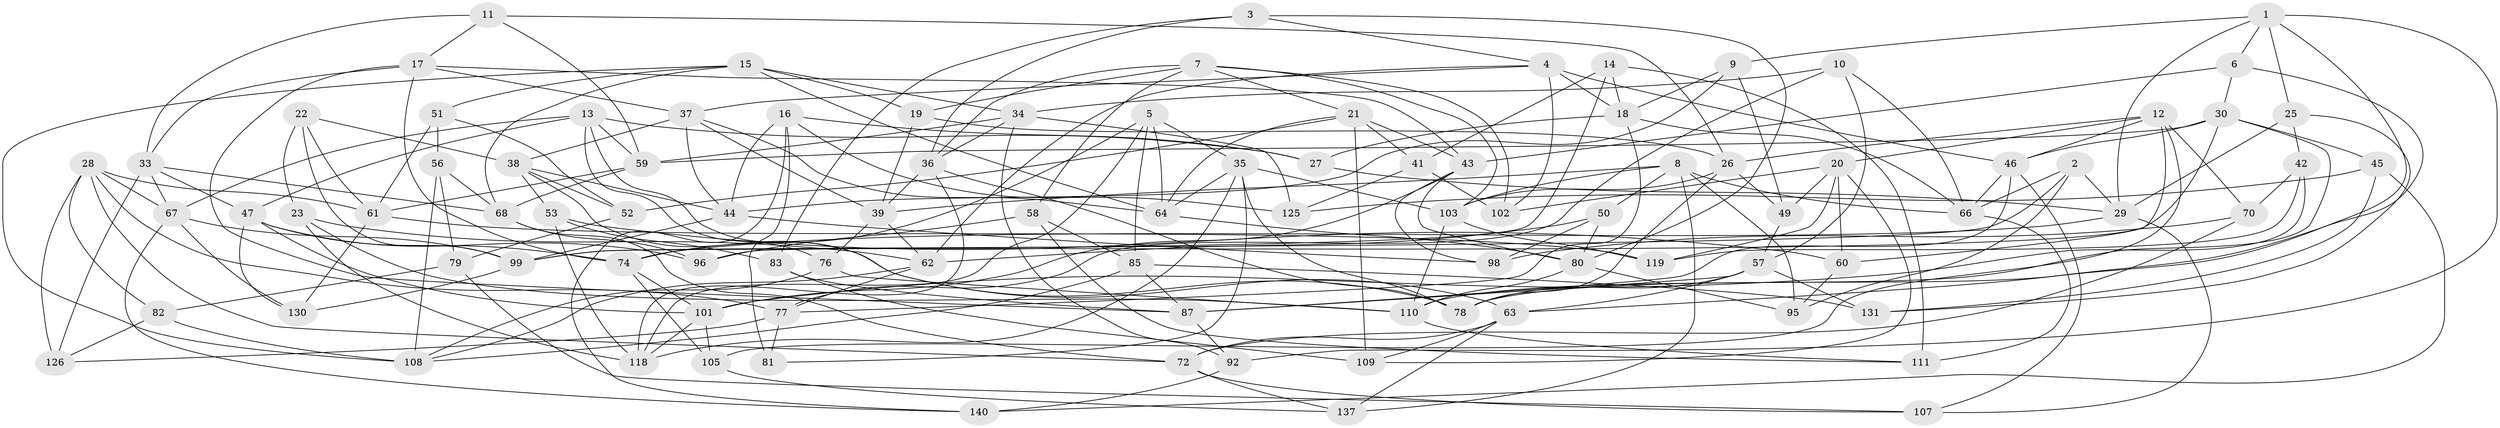 // Generated by graph-tools (version 1.1) at 2025/24/03/03/25 07:24:23]
// undirected, 95 vertices, 238 edges
graph export_dot {
graph [start="1"]
  node [color=gray90,style=filled];
  1 [super="+124"];
  2;
  3;
  4 [super="+24"];
  5 [super="+89"];
  6;
  7 [super="+120"];
  8 [super="+73"];
  9;
  10;
  11;
  12 [super="+116"];
  13 [super="+71"];
  14;
  15 [super="+32"];
  16 [super="+65"];
  17 [super="+40"];
  18 [super="+91"];
  19;
  20 [super="+132"];
  21 [super="+113"];
  22;
  23;
  25;
  26 [super="+88"];
  27;
  28 [super="+31"];
  29 [super="+121"];
  30 [super="+54"];
  33 [super="+69"];
  34 [super="+97"];
  35 [super="+86"];
  36 [super="+48"];
  37 [super="+127"];
  38 [super="+55"];
  39 [super="+100"];
  41;
  42;
  43 [super="+104"];
  44 [super="+135"];
  45;
  46 [super="+117"];
  47 [super="+112"];
  49;
  50;
  51;
  52;
  53;
  56;
  57 [super="+84"];
  58;
  59 [super="+142"];
  60;
  61 [super="+143"];
  62 [super="+134"];
  63 [super="+139"];
  64 [super="+93"];
  66 [super="+136"];
  67 [super="+94"];
  68 [super="+144"];
  70;
  72 [super="+75"];
  74 [super="+138"];
  76;
  77 [super="+115"];
  78 [super="+145"];
  79;
  80 [super="+114"];
  81;
  82;
  83;
  85 [super="+90"];
  87 [super="+128"];
  92;
  95;
  96;
  98;
  99 [super="+129"];
  101 [super="+133"];
  102;
  103 [super="+106"];
  105;
  107;
  108 [super="+141"];
  109;
  110 [super="+122"];
  111;
  118 [super="+123"];
  119;
  125;
  126;
  130;
  131;
  137;
  140;
  1 -- 92;
  1 -- 9;
  1 -- 78;
  1 -- 25;
  1 -- 29;
  1 -- 6;
  2 -- 95;
  2 -- 99;
  2 -- 66;
  2 -- 29;
  3 -- 83;
  3 -- 36;
  3 -- 4;
  3 -- 80;
  4 -- 62;
  4 -- 18;
  4 -- 37;
  4 -- 102;
  4 -- 46;
  5 -- 118;
  5 -- 64;
  5 -- 85 [weight=2];
  5 -- 74;
  5 -- 35;
  6 -- 63;
  6 -- 30;
  6 -- 43;
  7 -- 102;
  7 -- 58;
  7 -- 19;
  7 -- 36;
  7 -- 21;
  7 -- 103;
  8 -- 50;
  8 -- 95;
  8 -- 137;
  8 -- 66;
  8 -- 39;
  8 -- 103;
  9 -- 44;
  9 -- 49;
  9 -- 18;
  10 -- 34;
  10 -- 66;
  10 -- 57;
  10 -- 77;
  11 -- 26;
  11 -- 33;
  11 -- 17;
  11 -- 59;
  12 -- 105;
  12 -- 20;
  12 -- 70;
  12 -- 60;
  12 -- 46;
  12 -- 26;
  13 -- 59;
  13 -- 47;
  13 -- 67;
  13 -- 27;
  13 -- 76;
  13 -- 78;
  14 -- 99;
  14 -- 111;
  14 -- 41;
  14 -- 18;
  15 -- 19;
  15 -- 34;
  15 -- 64;
  15 -- 51;
  15 -- 108;
  15 -- 68;
  16 -- 27;
  16 -- 81 [weight=2];
  16 -- 44;
  16 -- 140;
  16 -- 125;
  17 -- 87;
  17 -- 33;
  17 -- 43;
  17 -- 74;
  17 -- 37;
  18 -- 66;
  18 -- 27;
  18 -- 77;
  19 -- 39;
  19 -- 26;
  20 -- 60;
  20 -- 109;
  20 -- 49;
  20 -- 102;
  20 -- 119;
  21 -- 52;
  21 -- 41;
  21 -- 64;
  21 -- 43;
  21 -- 109;
  22 -- 23;
  22 -- 38;
  22 -- 99;
  22 -- 61;
  23 -- 118;
  23 -- 62;
  23 -- 110;
  25 -- 131;
  25 -- 29;
  25 -- 42;
  26 -- 103;
  26 -- 49;
  26 -- 78;
  27 -- 29;
  28 -- 67;
  28 -- 82;
  28 -- 61;
  28 -- 72;
  28 -- 126;
  28 -- 77;
  29 -- 74;
  29 -- 107;
  30 -- 46;
  30 -- 45;
  30 -- 96;
  30 -- 110;
  30 -- 59;
  33 -- 126;
  33 -- 67;
  33 -- 68;
  33 -- 47;
  34 -- 125;
  34 -- 92;
  34 -- 36;
  34 -- 59;
  35 -- 78;
  35 -- 81;
  35 -- 64;
  35 -- 103;
  35 -- 118;
  36 -- 78;
  36 -- 39;
  36 -- 118;
  37 -- 44;
  37 -- 38;
  37 -- 64;
  37 -- 39;
  38 -- 52;
  38 -- 44;
  38 -- 53;
  38 -- 63;
  39 -- 76;
  39 -- 62;
  41 -- 102;
  41 -- 125;
  42 -- 70;
  42 -- 101;
  42 -- 119;
  43 -- 101;
  43 -- 98;
  43 -- 80;
  44 -- 98;
  44 -- 99;
  45 -- 131;
  45 -- 125;
  45 -- 140;
  46 -- 107;
  46 -- 66;
  46 -- 87;
  47 -- 74;
  47 -- 101;
  47 -- 96;
  47 -- 130;
  49 -- 57;
  50 -- 80;
  50 -- 98;
  50 -- 62;
  51 -- 52;
  51 -- 56;
  51 -- 61;
  52 -- 79;
  53 -- 118;
  53 -- 60;
  53 -- 83;
  56 -- 79;
  56 -- 108;
  56 -- 68;
  57 -- 63;
  57 -- 78;
  57 -- 131;
  57 -- 87;
  58 -- 85;
  58 -- 111;
  58 -- 96;
  59 -- 68;
  59 -- 61;
  60 -- 95;
  61 -- 130;
  61 -- 119;
  62 -- 77;
  62 -- 108;
  63 -- 72;
  63 -- 137;
  63 -- 109;
  64 -- 80;
  66 -- 111;
  67 -- 140;
  67 -- 130;
  67 -- 99;
  68 -- 96;
  68 -- 72;
  70 -- 72;
  70 -- 98;
  72 -- 107;
  72 -- 137;
  74 -- 105;
  74 -- 101;
  76 -- 110;
  76 -- 108;
  77 -- 126;
  77 -- 81;
  79 -- 82;
  79 -- 107;
  80 -- 95;
  80 -- 110;
  82 -- 126;
  82 -- 108;
  83 -- 109;
  83 -- 87;
  85 -- 108;
  85 -- 131;
  85 -- 87;
  87 -- 92;
  92 -- 140;
  99 -- 130;
  101 -- 105;
  101 -- 118;
  103 -- 110;
  103 -- 119;
  105 -- 137;
  110 -- 111;
}
